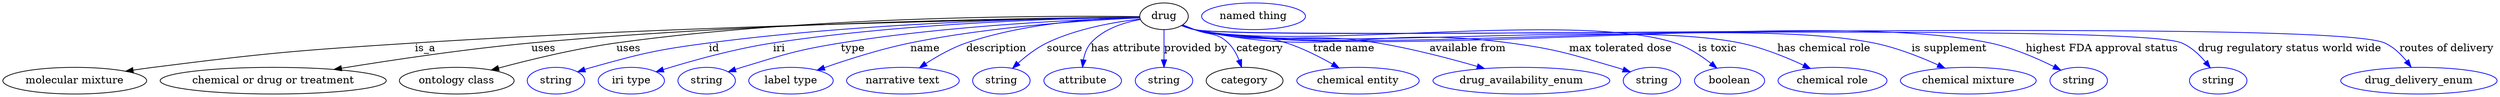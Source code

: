 digraph {
	graph [bb="0,0,3337.8,123"];
	node [label="\N"];
	drug	[height=0.5,
		label=drug,
		pos="1554.2,105",
		width=0.9027];
	"molecular mixture"	[height=0.5,
		pos="96.191,18",
		width=2.672];
	drug -> "molecular mixture"	[label=is_a,
		lp="566.19,61.5",
		pos="e,164.81,30.672 1521.7,103.56 1396.5,101.73 933.04,93.584 552.19,69 396.27,58.935 357.19,55.715 202.19,36 193.3,34.869 184,33.562 \
174.77,32.187"];
	"chemical or drug or treatment"	[height=0.5,
		pos="362.19,18",
		width=4.2066];
	drug -> "chemical or drug or treatment"	[label=uses,
		lp="724.69,61.5",
		pos="e,443.7,33.18 1521.4,103.85 1408.4,103.06 1024,98.273 708.19,69 621.5,60.964 523.33,46.235 453.76,34.837"];
	"ontology class"	[height=0.5,
		pos="608.19,18",
		width=2.1304];
	drug -> "ontology class"	[label=uses,
		lp="838.69,61.5",
		pos="e,654.49,32.39 1521.5,104.54 1418.3,105.81 1090.3,106.41 822.19,69 767.85,61.417 707.04,46.577 664.17,35.025"];
	id	[color=blue,
		height=0.5,
		label=string,
		pos="741.19,18",
		width=1.0652];
	drug -> id	[color=blue,
		label=id,
		lp="952.19,61.5",
		pos="e,770.19,29.96 1521.7,103.86 1430.4,103.08 1164.1,98.267 945.19,69 874.95,59.607 857.41,55.205 789.19,36 786.09,35.126 782.89,34.155 \
779.69,33.133",
		style=solid];
	iri	[color=blue,
		height=0.5,
		label="iri type",
		pos="842.19,18",
		width=1.2277];
	drug -> iri	[color=blue,
		label=iri,
		lp="1039.2,61.5",
		pos="e,875.2,30.005 1521.5,103.77 1438.9,102.77 1215.1,97.414 1031.2,69 980.08,61.103 922.85,44.892 884.89,33.062",
		style=solid];
	type	[color=blue,
		height=0.5,
		label=string,
		pos="943.19,18",
		width=1.0652];
	drug -> type	[color=blue,
		label=type,
		lp="1137.2,61.5",
		pos="e,972.12,29.979 1521.6,103.21 1449.2,101.06 1269.5,93.492 1121.2,69 1062,59.214 1047.6,53.566 990.19,36 987.43,35.155 984.59,34.243 \
981.74,33.294",
		style=solid];
	name	[color=blue,
		height=0.5,
		label="label type",
		pos="1056.2,18",
		width=1.5707];
	drug -> name	[color=blue,
		label=name,
		lp="1234.2,61.5",
		pos="e,1091.1,32.314 1521.5,102.85 1460.5,100.22 1325.5,92.08 1214.2,69 1175.2,60.906 1132.1,46.934 1100.8,35.813",
		style=solid];
	description	[color=blue,
		height=0.5,
		label="narrative text",
		pos="1206.2,18",
		width=2.0943];
	drug -> description	[color=blue,
		label=description,
		lp="1329.7,61.5",
		pos="e,1227.8,35.46 1521.4,103.93 1470.3,102.89 1369.3,97.061 1289.2,69 1270.5,62.448 1251.4,51.33 1236.3,41.24",
		style=solid];
	source	[color=blue,
		height=0.5,
		label=string,
		pos="1338.2,18",
		width=1.0652];
	drug -> source	[color=blue,
		label=source,
		lp="1421.2,61.5",
		pos="e,1352.7,34.867 1522.3,101.42 1489.5,97.747 1437.6,89.07 1397.2,69 1383.6,62.239 1370.5,51.686 1360.1,42.014",
		style=solid];
	"has attribute"	[color=blue,
		height=0.5,
		label=attribute,
		pos="1446.2,18",
		width=1.4443];
	drug -> "has attribute"	[color=blue,
		label="has attribute",
		lp="1503.2,61.5",
		pos="e,1445.6,36.128 1522.2,100.74 1500.5,96.812 1472.7,88.139 1456.2,69 1450.7,62.689 1447.9,54.25 1446.6,46.106",
		style=solid];
	"provided by"	[color=blue,
		height=0.5,
		label=string,
		pos="1554.2,18",
		width=1.0652];
	drug -> "provided by"	[color=blue,
		label="provided by",
		lp="1596.7,61.5",
		pos="e,1554.2,36.175 1554.2,86.799 1554.2,75.163 1554.2,59.548 1554.2,46.237",
		style=solid];
	category	[height=0.5,
		pos="1662.2,18",
		width=1.4263];
	drug -> category	[color=blue,
		label=category,
		lp="1682.7,61.5",
		pos="e,1658.2,36.226 1579.3,93.521 1584.6,91.353 1590.1,89.093 1595.2,87 1615.1,78.875 1624.7,83.97 1640.2,69 1646.8,62.652 1651.5,54.003 \
1654.9,45.684",
		style=solid];
	"trade name"	[color=blue,
		height=0.5,
		label="chemical entity",
		pos="1813.2,18",
		width=2.2748];
	drug -> "trade name"	[color=blue,
		label="trade name",
		lp="1795.2,61.5",
		pos="e,1788,35.277 1578.6,92.74 1583.9,90.577 1589.7,88.516 1595.2,87 1648.5,72.307 1665.7,86.111 1718.2,69 1739.5,62.069 1761.7,50.64 \
1779.3,40.458",
		style=solid];
	"available from"	[color=blue,
		height=0.5,
		label=drug_availability_enum,
		pos="2031.2,18",
		width=3.2858];
	drug -> "available from"	[color=blue,
		label="available from",
		lp="1960.7,61.5",
		pos="e,1982.3,34.453 1578,92.612 1583.6,90.401 1589.5,88.353 1595.2,87 1701.4,61.769 1732.5,86.9 1840.2,69 1885.2,61.52 1935,48.301 1972.5,\
37.334",
		style=solid];
	"max tolerated dose"	[color=blue,
		height=0.5,
		label=string,
		pos="2206.2,18",
		width=1.0652];
	drug -> "max tolerated dose"	[color=blue,
		label="max tolerated dose",
		lp="2164.2,61.5",
		pos="e,2177.2,29.866 1578,92.483 1583.5,90.279 1589.5,88.266 1595.2,87 1778,46.515 1830.6,94.306 2016.2,69 2080.4,60.245 2096,54.177 \
2158.2,36 2161.3,35.095 2164.5,34.102 2167.7,33.065",
		style=solid];
	"is toxic"	[color=blue,
		height=0.5,
		label=boolean,
		pos="2309.2,18",
		width=1.2999];
	drug -> "is toxic"	[color=blue,
		label="is toxic",
		lp="2293.2,61.5",
		pos="e,2292.4,34.919 1578,92.421 1583.5,90.219 1589.5,88.224 1595.2,87 1734.8,57.172 2101.6,113.56 2237.2,69 2254.5,63.31 2271.4,52 2284.4,\
41.575",
		style=solid];
	"has chemical role"	[color=blue,
		height=0.5,
		label="chemical role",
		pos="2447.2,18",
		width=2.022];
	drug -> "has chemical role"	[color=blue,
		label="has chemical role",
		lp="2435.7,61.5",
		pos="e,2417.6,34.472 1578,92.406 1583.5,90.206 1589.5,88.214 1595.2,87 1753.5,53.441 2164.7,101.78 2323.2,69 2352.9,62.856 2384.6,49.959 \
2408.5,38.803",
		style=solid];
	"is supplement"	[color=blue,
		height=0.5,
		label="chemical mixture",
		pos="2629.2,18",
		width=2.5276];
	drug -> "is supplement"	[color=blue,
		label="is supplement",
		lp="2603.7,61.5",
		pos="e,2597.8,35.002 1578,92.386 1583.5,90.186 1589.5,88.2 1595.2,87 1792.5,45.676 2304.5,108.55 2502.2,69 2532.1,63.009 2564.1,50.376 \
2588.5,39.308",
		style=solid];
	"highest FDA approval status"	[color=blue,
		height=0.5,
		label=string,
		pos="2776.2,18",
		width=1.0652];
	drug -> "highest FDA approval status"	[color=blue,
		label="highest FDA approval status",
		lp="2807.7,61.5",
		pos="e,2752.2,32.4 1578,92.373 1583.5,90.175 1589.5,88.192 1595.2,87 1826.5,38.907 2427.1,117.99 2658.2,69 2688.2,62.634 2720.2,48.604 \
2743.2,37.021",
		style=solid];
	"drug regulatory status world wide"	[color=blue,
		height=0.5,
		label=string,
		pos="2964.2,18",
		width=1.0652];
	drug -> "drug regulatory status world wide"	[color=blue,
		label="drug regulatory status world wide",
		lp="3060.2,61.5",
		pos="e,2953.2,35.388 1578,92.359 1583.5,90.161 1589.5,88.183 1595.2,87 1667,72.2 2846.7,97.506 2914.2,69 2926.9,63.628 2938.1,53.321 \
2946.7,43.455",
		style=solid];
	"routes of delivery"	[color=blue,
		height=0.5,
		label=drug_delivery_enum,
		pos="3233.2,18",
		width=2.9067];
	drug -> "routes of delivery"	[color=blue,
		label="routes of delivery",
		lp="3270.7,61.5",
		pos="e,3222.7,36.355 1578,92.349 1583.5,90.152 1589.5,88.176 1595.2,87 1681.8,69.239 3106.4,105 3187.2,69 3198.9,63.802 3208.9,54.056 \
3216.6,44.539",
		style=solid];
	"named thing_category"	[color=blue,
		height=0.5,
		label="named thing",
		pos="1674.2,105",
		width=1.9318];
}
